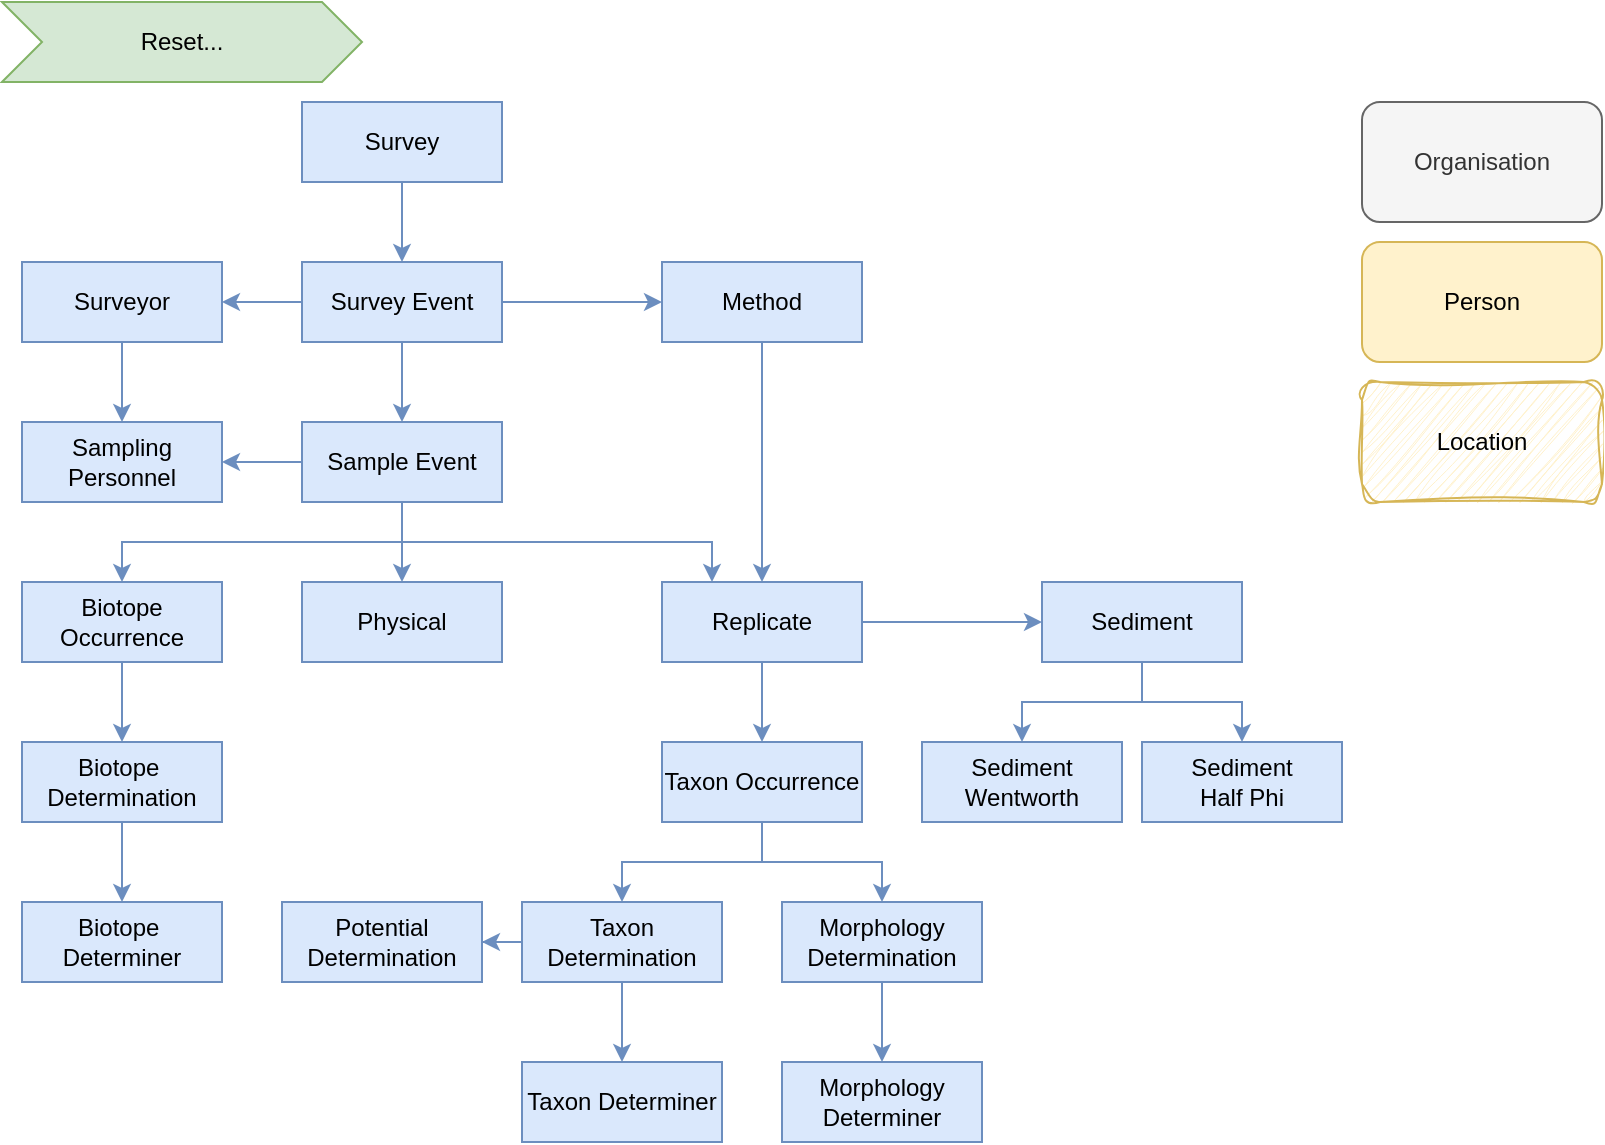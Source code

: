 <mxfile scale="1" border="0" version="26.0.7">
  <diagram id="R2lEEEUBdFMjLlhIrx00" name="Page-1">
    <mxGraphModel dx="2074" dy="1098" grid="1" gridSize="10" guides="1" tooltips="1" connect="1" arrows="1" fold="1" page="1" pageScale="1" pageWidth="850" pageHeight="1100" math="0" shadow="0" extFonts="Permanent Marker^https://fonts.googleapis.com/css?family=Permanent+Marker">
      <root>
        <mxCell id="0" />
        <mxCell id="1" parent="0" />
        <UserObject label="Survey" tags="SurveyEvent Surveyor SamplingPersonnel Method SampleEvent Physical BiotopeDetermination BiotopeDeterminer Replicate Sediment SedimentWentworth SedimentHalfPhi TaxonOccurrence MorphologyDetermination MorphologyDeterminer TaxonDetermination TaxonDeterminer PotentialDetermination BiotopeOccurrence" id="y6IDrpHAA0HTD7ALYUDz-1">
          <mxCell style="whiteSpace=wrap;html=1;align=center;fillColor=#dae8fc;strokeColor=#6c8ebf;" parent="1" vertex="1">
            <mxGeometry x="160" y="160" width="100" height="40" as="geometry" />
          </mxCell>
        </UserObject>
        <UserObject label="" tags="Method MorphologyDetermination MorphologyDeterminer Replicate PotentialDetermination Sediment SedimentWentworth SedimentHalfPhi TaxonDetermination TaxonDeterminer TaxonOccurrence" id="y6IDrpHAA0HTD7ALYUDz-22">
          <mxCell style="edgeStyle=orthogonalEdgeStyle;rounded=0;orthogonalLoop=1;jettySize=auto;html=1;fillColor=#dae8fc;strokeColor=#6c8ebf;" parent="1" source="y6IDrpHAA0HTD7ALYUDz-2" target="y6IDrpHAA0HTD7ALYUDz-11" edge="1">
            <mxGeometry relative="1" as="geometry" />
          </mxCell>
        </UserObject>
        <UserObject label="" tags="Surveyor SamplingPersonnel" id="y6IDrpHAA0HTD7ALYUDz-24">
          <mxCell style="edgeStyle=orthogonalEdgeStyle;rounded=0;orthogonalLoop=1;jettySize=auto;html=1;exitX=0;exitY=0.5;exitDx=0;exitDy=0;fillColor=#dae8fc;strokeColor=#6c8ebf;" parent="1" source="y6IDrpHAA0HTD7ALYUDz-2" target="y6IDrpHAA0HTD7ALYUDz-12" edge="1">
            <mxGeometry relative="1" as="geometry" />
          </mxCell>
        </UserObject>
        <UserObject label="" tags="SampleEvent Replicate Sediment SedimentHalfPhi SedimentWentworth SamplingPersonnel TaxonDetermination TaxonDeterminer TaxonOccurrence PotentialDetermination Physical MorphologyDeterminer MorphologyDetermination BiotopeDeterminer BiotopeDetermination BiotopeOccurrence" id="y6IDrpHAA0HTD7ALYUDz-27">
          <mxCell style="edgeStyle=orthogonalEdgeStyle;rounded=0;orthogonalLoop=1;jettySize=auto;html=1;exitX=0.5;exitY=1;exitDx=0;exitDy=0;entryX=0.5;entryY=0;entryDx=0;entryDy=0;fillColor=#dae8fc;strokeColor=#6c8ebf;" parent="1" source="y6IDrpHAA0HTD7ALYUDz-2" edge="1">
            <mxGeometry relative="1" as="geometry">
              <mxPoint x="210" y="320" as="targetPoint" />
            </mxGeometry>
          </mxCell>
        </UserObject>
        <UserObject label="" tags="SamplingPersonnel" id="y6IDrpHAA0HTD7ALYUDz-26">
          <mxCell style="edgeStyle=orthogonalEdgeStyle;rounded=0;orthogonalLoop=1;jettySize=auto;html=1;exitX=0;exitY=0.5;exitDx=0;exitDy=0;fillColor=#dae8fc;strokeColor=#6c8ebf;" parent="1" source="y6IDrpHAA0HTD7ALYUDz-3" target="y6IDrpHAA0HTD7ALYUDz-13" edge="1">
            <mxGeometry relative="1" as="geometry" />
          </mxCell>
        </UserObject>
        <UserObject label="" tags="Physical" id="y6IDrpHAA0HTD7ALYUDz-28">
          <mxCell style="edgeStyle=orthogonalEdgeStyle;rounded=0;orthogonalLoop=1;jettySize=auto;html=1;exitX=0.5;exitY=1;exitDx=0;exitDy=0;entryX=0.5;entryY=0;entryDx=0;entryDy=0;fillColor=#dae8fc;strokeColor=#6c8ebf;" parent="1" source="y6IDrpHAA0HTD7ALYUDz-3" target="y6IDrpHAA0HTD7ALYUDz-14" edge="1">
            <mxGeometry relative="1" as="geometry" />
          </mxCell>
        </UserObject>
        <UserObject label="" tags="BiotopeDeterminer BiotopeDetermination BiotopeOccurrence" id="y6IDrpHAA0HTD7ALYUDz-29">
          <mxCell style="edgeStyle=orthogonalEdgeStyle;rounded=0;orthogonalLoop=1;jettySize=auto;html=1;exitX=0.5;exitY=1;exitDx=0;exitDy=0;fillColor=#dae8fc;strokeColor=#6c8ebf;" parent="1" source="y6IDrpHAA0HTD7ALYUDz-3" target="y6IDrpHAA0HTD7ALYUDz-15" edge="1">
            <mxGeometry relative="1" as="geometry" />
          </mxCell>
        </UserObject>
        <UserObject label="" tags="MorphologyDetermination MorphologyDeterminer PotentialDetermination Replicate Sediment SedimentHalfPhi SedimentWentworth TaxonDetermination TaxonDeterminer TaxonOccurrence" id="y6IDrpHAA0HTD7ALYUDz-30">
          <mxCell style="edgeStyle=orthogonalEdgeStyle;rounded=0;orthogonalLoop=1;jettySize=auto;html=1;exitX=0.5;exitY=1;exitDx=0;exitDy=0;fillColor=#dae8fc;strokeColor=#6c8ebf;entryX=0.25;entryY=0;entryDx=0;entryDy=0;" parent="1" source="y6IDrpHAA0HTD7ALYUDz-3" target="y6IDrpHAA0HTD7ALYUDz-4" edge="1">
            <mxGeometry relative="1" as="geometry" />
          </mxCell>
        </UserObject>
        <UserObject label="Sample Event" tags="BiotopeDetermination BiotopeDeterminer Physical Replicate TaxonDetermination TaxonDeterminer TaxonOccurrence MorphologyDetermination MorphologyDeterminer PotentialDetermination SamplingPersonnel Sediment SedimentHalfPhi SedimentWentworth SampleEvent BiotopeOccurrence" link="data:action/json,{   &quot;title&quot;: &quot;Show SampleEvent&quot;,   &quot;actions&quot;: [     {       &quot;tags&quot;: {         &quot;visible&quot;: [           &quot;SampleEvent&quot;,           &quot;Button&quot;         ]       }     }   ] }" id="y6IDrpHAA0HTD7ALYUDz-3">
          <mxCell style="whiteSpace=wrap;html=1;align=center;fillColor=#dae8fc;strokeColor=#6c8ebf;" parent="1" vertex="1">
            <mxGeometry x="160" y="320" width="100" height="40" as="geometry" />
          </mxCell>
        </UserObject>
        <UserObject label="" tags="Sediment SedimentHalfPhi SedimentWentworth" id="y6IDrpHAA0HTD7ALYUDz-31">
          <mxCell style="edgeStyle=orthogonalEdgeStyle;rounded=0;orthogonalLoop=1;jettySize=auto;html=1;exitX=1;exitY=0.5;exitDx=0;exitDy=0;fillColor=#dae8fc;strokeColor=#6c8ebf;" parent="1" source="y6IDrpHAA0HTD7ALYUDz-4" target="y6IDrpHAA0HTD7ALYUDz-18" edge="1">
            <mxGeometry relative="1" as="geometry" />
          </mxCell>
        </UserObject>
        <UserObject label="" tags="TaxonOccurrence TaxonDeterminer TaxonDetermination MorphologyDetermination MorphologyDeterminer PotentialDetermination" id="y6IDrpHAA0HTD7ALYUDz-32">
          <mxCell style="edgeStyle=orthogonalEdgeStyle;rounded=0;orthogonalLoop=1;jettySize=auto;html=1;exitX=0.5;exitY=1;exitDx=0;exitDy=0;fillColor=#dae8fc;strokeColor=#6c8ebf;" parent="1" source="y6IDrpHAA0HTD7ALYUDz-4" edge="1">
            <mxGeometry relative="1" as="geometry">
              <mxPoint x="390" y="480" as="targetPoint" />
            </mxGeometry>
          </mxCell>
        </UserObject>
        <UserObject label="Replicate" tags="Replicate Sediment SedimentHalfPhi SedimentWentworth TaxonDetermination TaxonDeterminer TaxonOccurrence PotentialDetermination MorphologyDetermination MorphologyDeterminer" link="data:action/json,{   &quot;title&quot;: &quot;Show Replicate&quot;,   &quot;actions&quot;: [     {       &quot;tags&quot;: {         &quot;visible&quot;: [           &quot;Replicate&quot;,           &quot;Button&quot;         ]       }     }   ] }" id="y6IDrpHAA0HTD7ALYUDz-4">
          <mxCell style="whiteSpace=wrap;html=1;align=center;fillColor=#dae8fc;strokeColor=#6c8ebf;" parent="1" vertex="1">
            <mxGeometry x="340" y="400" width="100" height="40" as="geometry" />
          </mxCell>
        </UserObject>
        <UserObject label="" tags="TaxonDetermination TaxonDeterminer PotentialDetermination" id="y6IDrpHAA0HTD7ALYUDz-35">
          <mxCell style="edgeStyle=orthogonalEdgeStyle;rounded=0;orthogonalLoop=1;jettySize=auto;html=1;exitX=0.5;exitY=1;exitDx=0;exitDy=0;fillColor=#dae8fc;strokeColor=#6c8ebf;" parent="1" source="y6IDrpHAA0HTD7ALYUDz-5" target="y6IDrpHAA0HTD7ALYUDz-6" edge="1">
            <mxGeometry relative="1" as="geometry" />
          </mxCell>
        </UserObject>
        <UserObject label="" tags="MorphologyDetermination MorphologyDeterminer" id="y6IDrpHAA0HTD7ALYUDz-36">
          <mxCell style="edgeStyle=orthogonalEdgeStyle;rounded=0;orthogonalLoop=1;jettySize=auto;html=1;exitX=0.5;exitY=1;exitDx=0;exitDy=0;fillColor=#dae8fc;strokeColor=#6c8ebf;" parent="1" source="y6IDrpHAA0HTD7ALYUDz-5" target="y6IDrpHAA0HTD7ALYUDz-7" edge="1">
            <mxGeometry relative="1" as="geometry" />
          </mxCell>
        </UserObject>
        <UserObject label="Taxon Occurrence" tags="MorphologyDetermination MorphologyDeterminer PotentialDetermination TaxonDetermination TaxonDeterminer TaxonOccurrence" link="data:action/json,{   &quot;title&quot;: &quot;Show TaxonOccurrence&quot;,   &quot;actions&quot;: [     {       &quot;tags&quot;: {         &quot;visible&quot;: [           &quot;TaxonOccurrence&quot;,           &quot;Button&quot;         ]       }     }   ] }" id="y6IDrpHAA0HTD7ALYUDz-5">
          <mxCell style="whiteSpace=wrap;html=1;align=center;fillColor=#dae8fc;strokeColor=#6c8ebf;" parent="1" vertex="1">
            <mxGeometry x="340" y="480" width="100" height="40" as="geometry" />
          </mxCell>
        </UserObject>
        <UserObject label="" tags="TaxonDeterminer" id="y6IDrpHAA0HTD7ALYUDz-37">
          <mxCell style="edgeStyle=orthogonalEdgeStyle;rounded=0;orthogonalLoop=1;jettySize=auto;html=1;fillColor=#dae8fc;strokeColor=#6c8ebf;" parent="1" source="y6IDrpHAA0HTD7ALYUDz-6" target="y6IDrpHAA0HTD7ALYUDz-9" edge="1">
            <mxGeometry relative="1" as="geometry" />
          </mxCell>
        </UserObject>
        <UserObject label="" tags="PotentialDetermination" id="y6IDrpHAA0HTD7ALYUDz-39">
          <mxCell style="edgeStyle=orthogonalEdgeStyle;rounded=0;orthogonalLoop=1;jettySize=auto;html=1;exitX=0;exitY=0.5;exitDx=0;exitDy=0;fillColor=#dae8fc;strokeColor=#6c8ebf;" parent="1" source="y6IDrpHAA0HTD7ALYUDz-6" target="y6IDrpHAA0HTD7ALYUDz-10" edge="1">
            <mxGeometry relative="1" as="geometry" />
          </mxCell>
        </UserObject>
        <UserObject label="Taxon Determination" tags="TaxonDetermination TaxonDeterminer PotentialDetermination" link="data:action/json,{   &quot;title&quot;: &quot;Show TaxonDetermination&quot;,   &quot;actions&quot;: [     {       &quot;tags&quot;: {         &quot;visible&quot;: [           &quot;TaxonDetermination&quot;,           &quot;Button&quot;         ]       }     }   ] }" id="y6IDrpHAA0HTD7ALYUDz-6">
          <mxCell style="whiteSpace=wrap;html=1;align=center;fillColor=#dae8fc;strokeColor=#6c8ebf;" parent="1" vertex="1">
            <mxGeometry x="270" y="560" width="100" height="40" as="geometry" />
          </mxCell>
        </UserObject>
        <UserObject label="" tags="MorphologyDeterminer" id="y6IDrpHAA0HTD7ALYUDz-38">
          <mxCell style="edgeStyle=orthogonalEdgeStyle;rounded=0;orthogonalLoop=1;jettySize=auto;html=1;fillColor=#dae8fc;strokeColor=#6c8ebf;" parent="1" source="y6IDrpHAA0HTD7ALYUDz-7" target="y6IDrpHAA0HTD7ALYUDz-8" edge="1">
            <mxGeometry relative="1" as="geometry" />
          </mxCell>
        </UserObject>
        <UserObject label="Morphology Determination" tags="MorphologyDetermination MorphologyDeterminer" link="data:action/json,{   &quot;title&quot;: &quot;Show MorphologyDetermination&quot;,   &quot;actions&quot;: [     {       &quot;tags&quot;: {         &quot;visible&quot;: [           &quot;MorphologyDetermination&quot;,           &quot;Button&quot;         ]       }     }   ] }" id="y6IDrpHAA0HTD7ALYUDz-7">
          <mxCell style="whiteSpace=wrap;html=1;align=center;fillColor=#dae8fc;strokeColor=#6c8ebf;" parent="1" vertex="1">
            <mxGeometry x="400" y="560" width="100" height="40" as="geometry" />
          </mxCell>
        </UserObject>
        <UserObject label="Morphology Determiner" tags="MorphologyDeterminer" link="data:action/json,{   &quot;title&quot;: &quot;Show MorphologyDeterminer&quot;,   &quot;actions&quot;: [     {       &quot;tags&quot;: {         &quot;visible&quot;: [           &quot;MorphologyDeterminer&quot;,           &quot;Button&quot;         ]       }     }   ] }" id="y6IDrpHAA0HTD7ALYUDz-8">
          <mxCell style="whiteSpace=wrap;html=1;align=center;fillColor=#dae8fc;strokeColor=#6c8ebf;" parent="1" vertex="1">
            <mxGeometry x="400" y="640" width="100" height="40" as="geometry" />
          </mxCell>
        </UserObject>
        <UserObject label="Taxon Determiner" tags="TaxonDeterminer" link="data:action/json,{   &quot;title&quot;: &quot;Show TaxonDeterminer&quot;,   &quot;actions&quot;: [     {       &quot;tags&quot;: {         &quot;visible&quot;: [           &quot;TaxonDeterminer&quot;,           &quot;Button&quot;         ]       }     }   ] }" id="y6IDrpHAA0HTD7ALYUDz-9">
          <mxCell style="whiteSpace=wrap;html=1;align=center;fillColor=#dae8fc;strokeColor=#6c8ebf;" parent="1" vertex="1">
            <mxGeometry x="270" y="640" width="100" height="40" as="geometry" />
          </mxCell>
        </UserObject>
        <UserObject label="Potential Determination" tags="PotentialDetermination" link="data:action/json,{   &quot;title&quot;: &quot;Show PotentialDetermination&quot;,   &quot;actions&quot;: [     {       &quot;tags&quot;: {         &quot;visible&quot;: [           &quot;PotentialDetermination&quot;,           &quot;Button&quot;         ]       }     }   ] }" id="y6IDrpHAA0HTD7ALYUDz-10">
          <mxCell style="whiteSpace=wrap;html=1;align=center;fillColor=#dae8fc;strokeColor=#6c8ebf;" parent="1" vertex="1">
            <mxGeometry x="150" y="560" width="100" height="40" as="geometry" />
          </mxCell>
        </UserObject>
        <UserObject label="" tags="Replicate TaxonOccurrence TaxonDeterminer TaxonDetermination SedimentWentworth SedimentHalfPhi Sediment PotentialDetermination MorphologyDetermination MorphologyDeterminer" id="y6IDrpHAA0HTD7ALYUDz-23">
          <mxCell style="edgeStyle=orthogonalEdgeStyle;rounded=0;orthogonalLoop=1;jettySize=auto;html=1;exitX=0.5;exitY=1;exitDx=0;exitDy=0;fillColor=#dae8fc;strokeColor=#6c8ebf;" parent="1" source="y6IDrpHAA0HTD7ALYUDz-11" target="y6IDrpHAA0HTD7ALYUDz-4" edge="1">
            <mxGeometry relative="1" as="geometry" />
          </mxCell>
        </UserObject>
        <UserObject label="Method" tags="Method MorphologyDetermination MorphologyDeterminer PotentialDetermination Replicate Sediment SedimentHalfPhi SedimentWentworth TaxonDetermination TaxonDeterminer TaxonOccurrence" link="data:action/json,{   &quot;title&quot;: &quot;Show Method&quot;,   &quot;actions&quot;: [     {       &quot;tags&quot;: {         &quot;visible&quot;: [           &quot;Method&quot;,           &quot;Button&quot;         ]       }     }   ] }" id="y6IDrpHAA0HTD7ALYUDz-11">
          <mxCell style="whiteSpace=wrap;html=1;align=center;fillColor=#dae8fc;strokeColor=#6c8ebf;" parent="1" vertex="1">
            <mxGeometry x="340" y="240" width="100" height="40" as="geometry" />
          </mxCell>
        </UserObject>
        <UserObject label="" tags="SamplingPersonnel" id="y6IDrpHAA0HTD7ALYUDz-25">
          <mxCell style="edgeStyle=orthogonalEdgeStyle;rounded=0;orthogonalLoop=1;jettySize=auto;html=1;exitX=0.5;exitY=1;exitDx=0;exitDy=0;fillColor=#dae8fc;strokeColor=#6c8ebf;" parent="1" source="y6IDrpHAA0HTD7ALYUDz-12" edge="1">
            <mxGeometry relative="1" as="geometry">
              <mxPoint x="70" y="320" as="targetPoint" />
            </mxGeometry>
          </mxCell>
        </UserObject>
        <UserObject label="Surveyor" tags="SamplingPersonnel Surveyor" link="data:action/json,{   &quot;title&quot;: &quot;Show Surveyor&quot;,   &quot;actions&quot;: [     {       &quot;tags&quot;: {         &quot;visible&quot;: [           &quot;Surveyor&quot;,           &quot;Button&quot;         ]       }     }   ] }" id="y6IDrpHAA0HTD7ALYUDz-12">
          <mxCell style="whiteSpace=wrap;html=1;align=center;fillColor=#dae8fc;strokeColor=#6c8ebf;" parent="1" vertex="1">
            <mxGeometry x="20" y="240" width="100" height="40" as="geometry" />
          </mxCell>
        </UserObject>
        <UserObject label="Sampling Personnel" tags="SamplingPersonnel" link="data:action/json,{   &quot;title&quot;: &quot;Show SamplingPersonnel&quot;,   &quot;actions&quot;: [     {       &quot;tags&quot;: {         &quot;visible&quot;: [           &quot;SamplingPersonnel&quot;,           &quot;Button&quot;         ]       }     }   ] }" id="y6IDrpHAA0HTD7ALYUDz-13">
          <mxCell style="whiteSpace=wrap;html=1;align=center;fillColor=#dae8fc;strokeColor=#6c8ebf;" parent="1" vertex="1">
            <mxGeometry x="20" y="320" width="100" height="40" as="geometry" />
          </mxCell>
        </UserObject>
        <UserObject label="Physical" tags="Physical" link="data:action/json,{   &quot;title&quot;: &quot;Show Physical&quot;,   &quot;actions&quot;: [     {       &quot;tags&quot;: {         &quot;visible&quot;: [           &quot;Physical&quot;,           &quot;Button&quot;         ]       }     }   ] }" id="y6IDrpHAA0HTD7ALYUDz-14">
          <mxCell style="whiteSpace=wrap;html=1;align=center;fillColor=#dae8fc;strokeColor=#6c8ebf;" parent="1" vertex="1">
            <mxGeometry x="160" y="400" width="100" height="40" as="geometry" />
          </mxCell>
        </UserObject>
        <UserObject label="" tags="BiotopeDetermination BiotopeDeterminer" id="y6IDrpHAA0HTD7ALYUDz-40">
          <mxCell style="edgeStyle=orthogonalEdgeStyle;rounded=0;orthogonalLoop=1;jettySize=auto;html=1;fillColor=#dae8fc;strokeColor=#6c8ebf;" parent="1" source="y6IDrpHAA0HTD7ALYUDz-15" edge="1">
            <mxGeometry relative="1" as="geometry">
              <mxPoint x="70" y="480" as="targetPoint" />
            </mxGeometry>
          </mxCell>
        </UserObject>
        <UserObject label="Biotope Occurrence" tags="BiotopeDetermination BiotopeDeterminer BiotopeOccurrence" link="data:action/json,{   &quot;title&quot;: &quot;Show BiotopeOccurrence&quot;,   &quot;actions&quot;: [     {       &quot;tags&quot;: {         &quot;visible&quot;: [           &quot;BiotopeOccurrence&quot;,           &quot;Button&quot;         ]       }     }   ] }" id="y6IDrpHAA0HTD7ALYUDz-15">
          <mxCell style="whiteSpace=wrap;html=1;align=center;fillColor=#dae8fc;strokeColor=#6c8ebf;" parent="1" vertex="1">
            <mxGeometry x="20" y="400" width="100" height="40" as="geometry" />
          </mxCell>
        </UserObject>
        <UserObject label="" tags="BiotopeDeterminer" id="y6IDrpHAA0HTD7ALYUDz-41">
          <mxCell style="edgeStyle=orthogonalEdgeStyle;rounded=0;orthogonalLoop=1;jettySize=auto;html=1;fillColor=#dae8fc;strokeColor=#6c8ebf;" parent="1" source="y6IDrpHAA0HTD7ALYUDz-16" target="y6IDrpHAA0HTD7ALYUDz-17" edge="1">
            <mxGeometry relative="1" as="geometry" />
          </mxCell>
        </UserObject>
        <UserObject label="Biotope&amp;nbsp;&lt;div&gt;Determination&lt;/div&gt;" tags="BiotopeDeterminer BiotopeDetermination" link="data:action/json,{   &quot;title&quot;: &quot;Show BiotopeDetermination&quot;,   &quot;actions&quot;: [     {       &quot;tags&quot;: {         &quot;visible&quot;: [           &quot;BiotopeDetermination&quot;,           &quot;Button&quot;         ]       }     }   ] }" id="y6IDrpHAA0HTD7ALYUDz-16">
          <mxCell style="whiteSpace=wrap;html=1;align=center;fillColor=#dae8fc;strokeColor=#6c8ebf;" parent="1" vertex="1">
            <mxGeometry x="20" y="480" width="100" height="40" as="geometry" />
          </mxCell>
        </UserObject>
        <UserObject label="Biotope&amp;nbsp;&lt;div&gt;Determiner&lt;/div&gt;" tags="BiotopeDeterminer" link="data:action/json,{   &quot;title&quot;: &quot;Show BiotopeDeterminer&quot;,   &quot;actions&quot;: [     {       &quot;tags&quot;: {         &quot;visible&quot;: [           &quot;BiotopeDeterminer&quot;,           &quot;Button&quot;         ]       }     }   ] }" id="y6IDrpHAA0HTD7ALYUDz-17">
          <mxCell style="whiteSpace=wrap;html=1;align=center;fillColor=#dae8fc;strokeColor=#6c8ebf;" parent="1" vertex="1">
            <mxGeometry x="20" y="560" width="100" height="40" as="geometry" />
          </mxCell>
        </UserObject>
        <UserObject label="" tags="SedimentWentworth" id="y6IDrpHAA0HTD7ALYUDz-42">
          <mxCell style="edgeStyle=orthogonalEdgeStyle;rounded=0;orthogonalLoop=1;jettySize=auto;html=1;exitX=0.5;exitY=1;exitDx=0;exitDy=0;entryX=0.5;entryY=0;entryDx=0;entryDy=0;fillColor=#dae8fc;strokeColor=#6c8ebf;" parent="1" source="y6IDrpHAA0HTD7ALYUDz-18" target="y6IDrpHAA0HTD7ALYUDz-19" edge="1">
            <mxGeometry relative="1" as="geometry" />
          </mxCell>
        </UserObject>
        <UserObject label="" tags="SedimentHalfPhi" id="y6IDrpHAA0HTD7ALYUDz-43">
          <mxCell style="edgeStyle=orthogonalEdgeStyle;rounded=0;orthogonalLoop=1;jettySize=auto;html=1;exitX=0.5;exitY=1;exitDx=0;exitDy=0;entryX=0.5;entryY=0;entryDx=0;entryDy=0;fillColor=#dae8fc;strokeColor=#6c8ebf;" parent="1" source="y6IDrpHAA0HTD7ALYUDz-18" target="y6IDrpHAA0HTD7ALYUDz-20" edge="1">
            <mxGeometry relative="1" as="geometry" />
          </mxCell>
        </UserObject>
        <UserObject label="Sediment" tags="Sediment SedimentHalfPhi SedimentWentworth" link="data:action/json,{   &quot;title&quot;: &quot;Show Sediment&quot;,   &quot;actions&quot;: [     {       &quot;tags&quot;: {         &quot;visible&quot;: [           &quot;Sediment&quot;,           &quot;Button&quot;         ]       }     }   ] }" id="y6IDrpHAA0HTD7ALYUDz-18">
          <mxCell style="whiteSpace=wrap;html=1;align=center;fillColor=#dae8fc;strokeColor=#6c8ebf;" parent="1" vertex="1">
            <mxGeometry x="530" y="400" width="100" height="40" as="geometry" />
          </mxCell>
        </UserObject>
        <UserObject label="Sediment Wentworth" tags="SedimentWentworth" link="data:action/json,{   &quot;title&quot;: &quot;Show SedimentWentworth&quot;,   &quot;actions&quot;: [     {       &quot;tags&quot;: {         &quot;visible&quot;: [           &quot;SedimentWentworth&quot;,           &quot;Button&quot;         ]       }     }   ] }" id="y6IDrpHAA0HTD7ALYUDz-19">
          <mxCell style="whiteSpace=wrap;html=1;align=center;fillColor=#dae8fc;strokeColor=#6c8ebf;" parent="1" vertex="1">
            <mxGeometry x="470" y="480" width="100" height="40" as="geometry" />
          </mxCell>
        </UserObject>
        <UserObject label="Sediment&lt;div&gt;Half Phi&lt;/div&gt;" tags="SedimentHalfPhi" link="data:action/json,{   &quot;title&quot;: &quot;Show SedimentHalfPhi&quot;,   &quot;actions&quot;: [     {       &quot;tags&quot;: {         &quot;visible&quot;: [           &quot;SedimentHalfPhi&quot;,           &quot;Button&quot;         ]       }     }   ] }" id="y6IDrpHAA0HTD7ALYUDz-20">
          <mxCell style="whiteSpace=wrap;html=1;align=center;fillColor=#dae8fc;strokeColor=#6c8ebf;" parent="1" vertex="1">
            <mxGeometry x="580" y="480" width="100" height="40" as="geometry" />
          </mxCell>
        </UserObject>
        <UserObject label="" tags="SurveyEvent BiotopeDetermination BiotopeDeterminer Method MorphologyDetermination MorphologyDeterminer PotentialDetermination Physical Replicate SampleEvent SamplingPersonnel SedimentHalfPhi Sediment SedimentWentworth TaxonDetermination Surveyor TaxonDeterminer TaxonOccurrence BiotopeOccurrence" link="data:action/json,{   &quot;title&quot;: &quot;Show SurveyEvent&quot;,   &quot;actions&quot;: [     {       &quot;hide&quot;: {         &quot;cells&quot;: [           &quot;*&quot;         ]       }     },     {       &quot;show&quot;: {         &quot;tags&quot;: [           &quot;SurveyEvent&quot;         ]       }     }   ] }" id="244xRMr5pDHqSf5sY2yH-2">
          <mxCell style="group" vertex="1" connectable="0" parent="1">
            <mxGeometry x="160" y="240" width="100" height="40" as="geometry" />
          </mxCell>
        </UserObject>
        <UserObject label="Survey Event" tags="BiotopeDetermination BiotopeDeterminer Method MorphologyDetermination MorphologyDeterminer Physical PotentialDetermination Replicate SampleEvent SamplingPersonnel Sediment SedimentHalfPhi SedimentWentworth Surveyor TaxonDetermination TaxonOccurrence TaxonDeterminer SurveyEvent BiotopeOccurrence" link="data:action/json,{   &quot;title&quot;: &quot;Show SurveyEvent&quot;,   &quot;actions&quot;: [     {       &quot;tags&quot;: {         &quot;visible&quot;: [           &quot;SurveyEvent&quot;,           &quot;Button&quot;         ]       }     }   ] }" id="y6IDrpHAA0HTD7ALYUDz-2">
          <mxCell style="whiteSpace=wrap;html=1;align=center;fillColor=#dae8fc;strokeColor=#6c8ebf;" parent="244xRMr5pDHqSf5sY2yH-2" vertex="1">
            <mxGeometry width="100" height="40" as="geometry" />
          </mxCell>
        </UserObject>
        <UserObject label="" tags="SurveyEvent BiotopeDetermination BiotopeDeterminer Method MorphologyDetermination MorphologyDeterminer Physical PotentialDetermination Replicate SampleEvent SamplingPersonnel Sediment SedimentHalfPhi SedimentWentworth Surveyor TaxonDetermination TaxonDeterminer TaxonOccurrence BiotopeOccurrence" id="y6IDrpHAA0HTD7ALYUDz-21">
          <mxCell style="edgeStyle=orthogonalEdgeStyle;rounded=0;orthogonalLoop=1;jettySize=auto;html=1;fillColor=#dae8fc;strokeColor=#6c8ebf;" parent="1" source="y6IDrpHAA0HTD7ALYUDz-1" target="y6IDrpHAA0HTD7ALYUDz-2" edge="1">
            <mxGeometry relative="1" as="geometry" />
          </mxCell>
        </UserObject>
        <UserObject label="Person" tags="MorphologyDeterminer BiotopeDeterminer SamplingPersonnel TaxonDeterminer Surveyor" id="244xRMr5pDHqSf5sY2yH-6">
          <mxCell style="rounded=1;whiteSpace=wrap;html=1;fillColor=#fff2cc;strokeColor=#d6b656;" vertex="1" parent="1">
            <mxGeometry x="690" y="230" width="120" height="60" as="geometry" />
          </mxCell>
        </UserObject>
        <UserObject label="Organisation" tags="TaxonDeterminer Surveyor SamplingPersonnel MorphologyDeterminer BiotopeDeterminer" id="244xRMr5pDHqSf5sY2yH-7">
          <mxCell style="rounded=1;whiteSpace=wrap;html=1;fillColor=#f5f5f5;fontColor=#333333;strokeColor=#666666;" vertex="1" parent="1">
            <mxGeometry x="690" y="160" width="120" height="60" as="geometry" />
          </mxCell>
        </UserObject>
        <UserObject label="Location" tags="SurveyEvent SampleEvent Physical PotentialDetermination Replicate MorphologyDetermination MorphologyDeterminer Method Button BiotopeOccurrence BiotopeDeterminer BiotopeDetermination Sediment SedimentHalfPhi SedimentWentworth TaxonDetermination TaxonDeterminer TaxonOccurrence" id="244xRMr5pDHqSf5sY2yH-8">
          <mxCell style="rounded=1;whiteSpace=wrap;html=1;fillColor=#fff2cc;strokeColor=#d6b656;sketch=1;curveFitting=1;jiggle=2;" vertex="1" parent="1">
            <mxGeometry x="690" y="300" width="120" height="60" as="geometry" />
          </mxCell>
        </UserObject>
        <UserObject label="Reset..." link="data:action/json,{   &quot;title&quot;: &quot;Show SurveyEvent&quot;,   &quot;actions&quot;: [     {       &quot;tags&quot;: {         &quot;hidden&quot;: []       }     }   ] }" id="244xRMr5pDHqSf5sY2yH-10">
          <mxCell style="shape=step;perimeter=stepPerimeter;whiteSpace=wrap;html=1;fixedSize=1;fillColor=#d5e8d4;strokeColor=#82b366;" vertex="1" parent="1">
            <mxGeometry x="10" y="110" width="180" height="40" as="geometry" />
          </mxCell>
        </UserObject>
      </root>
    </mxGraphModel>
  </diagram>
</mxfile>
